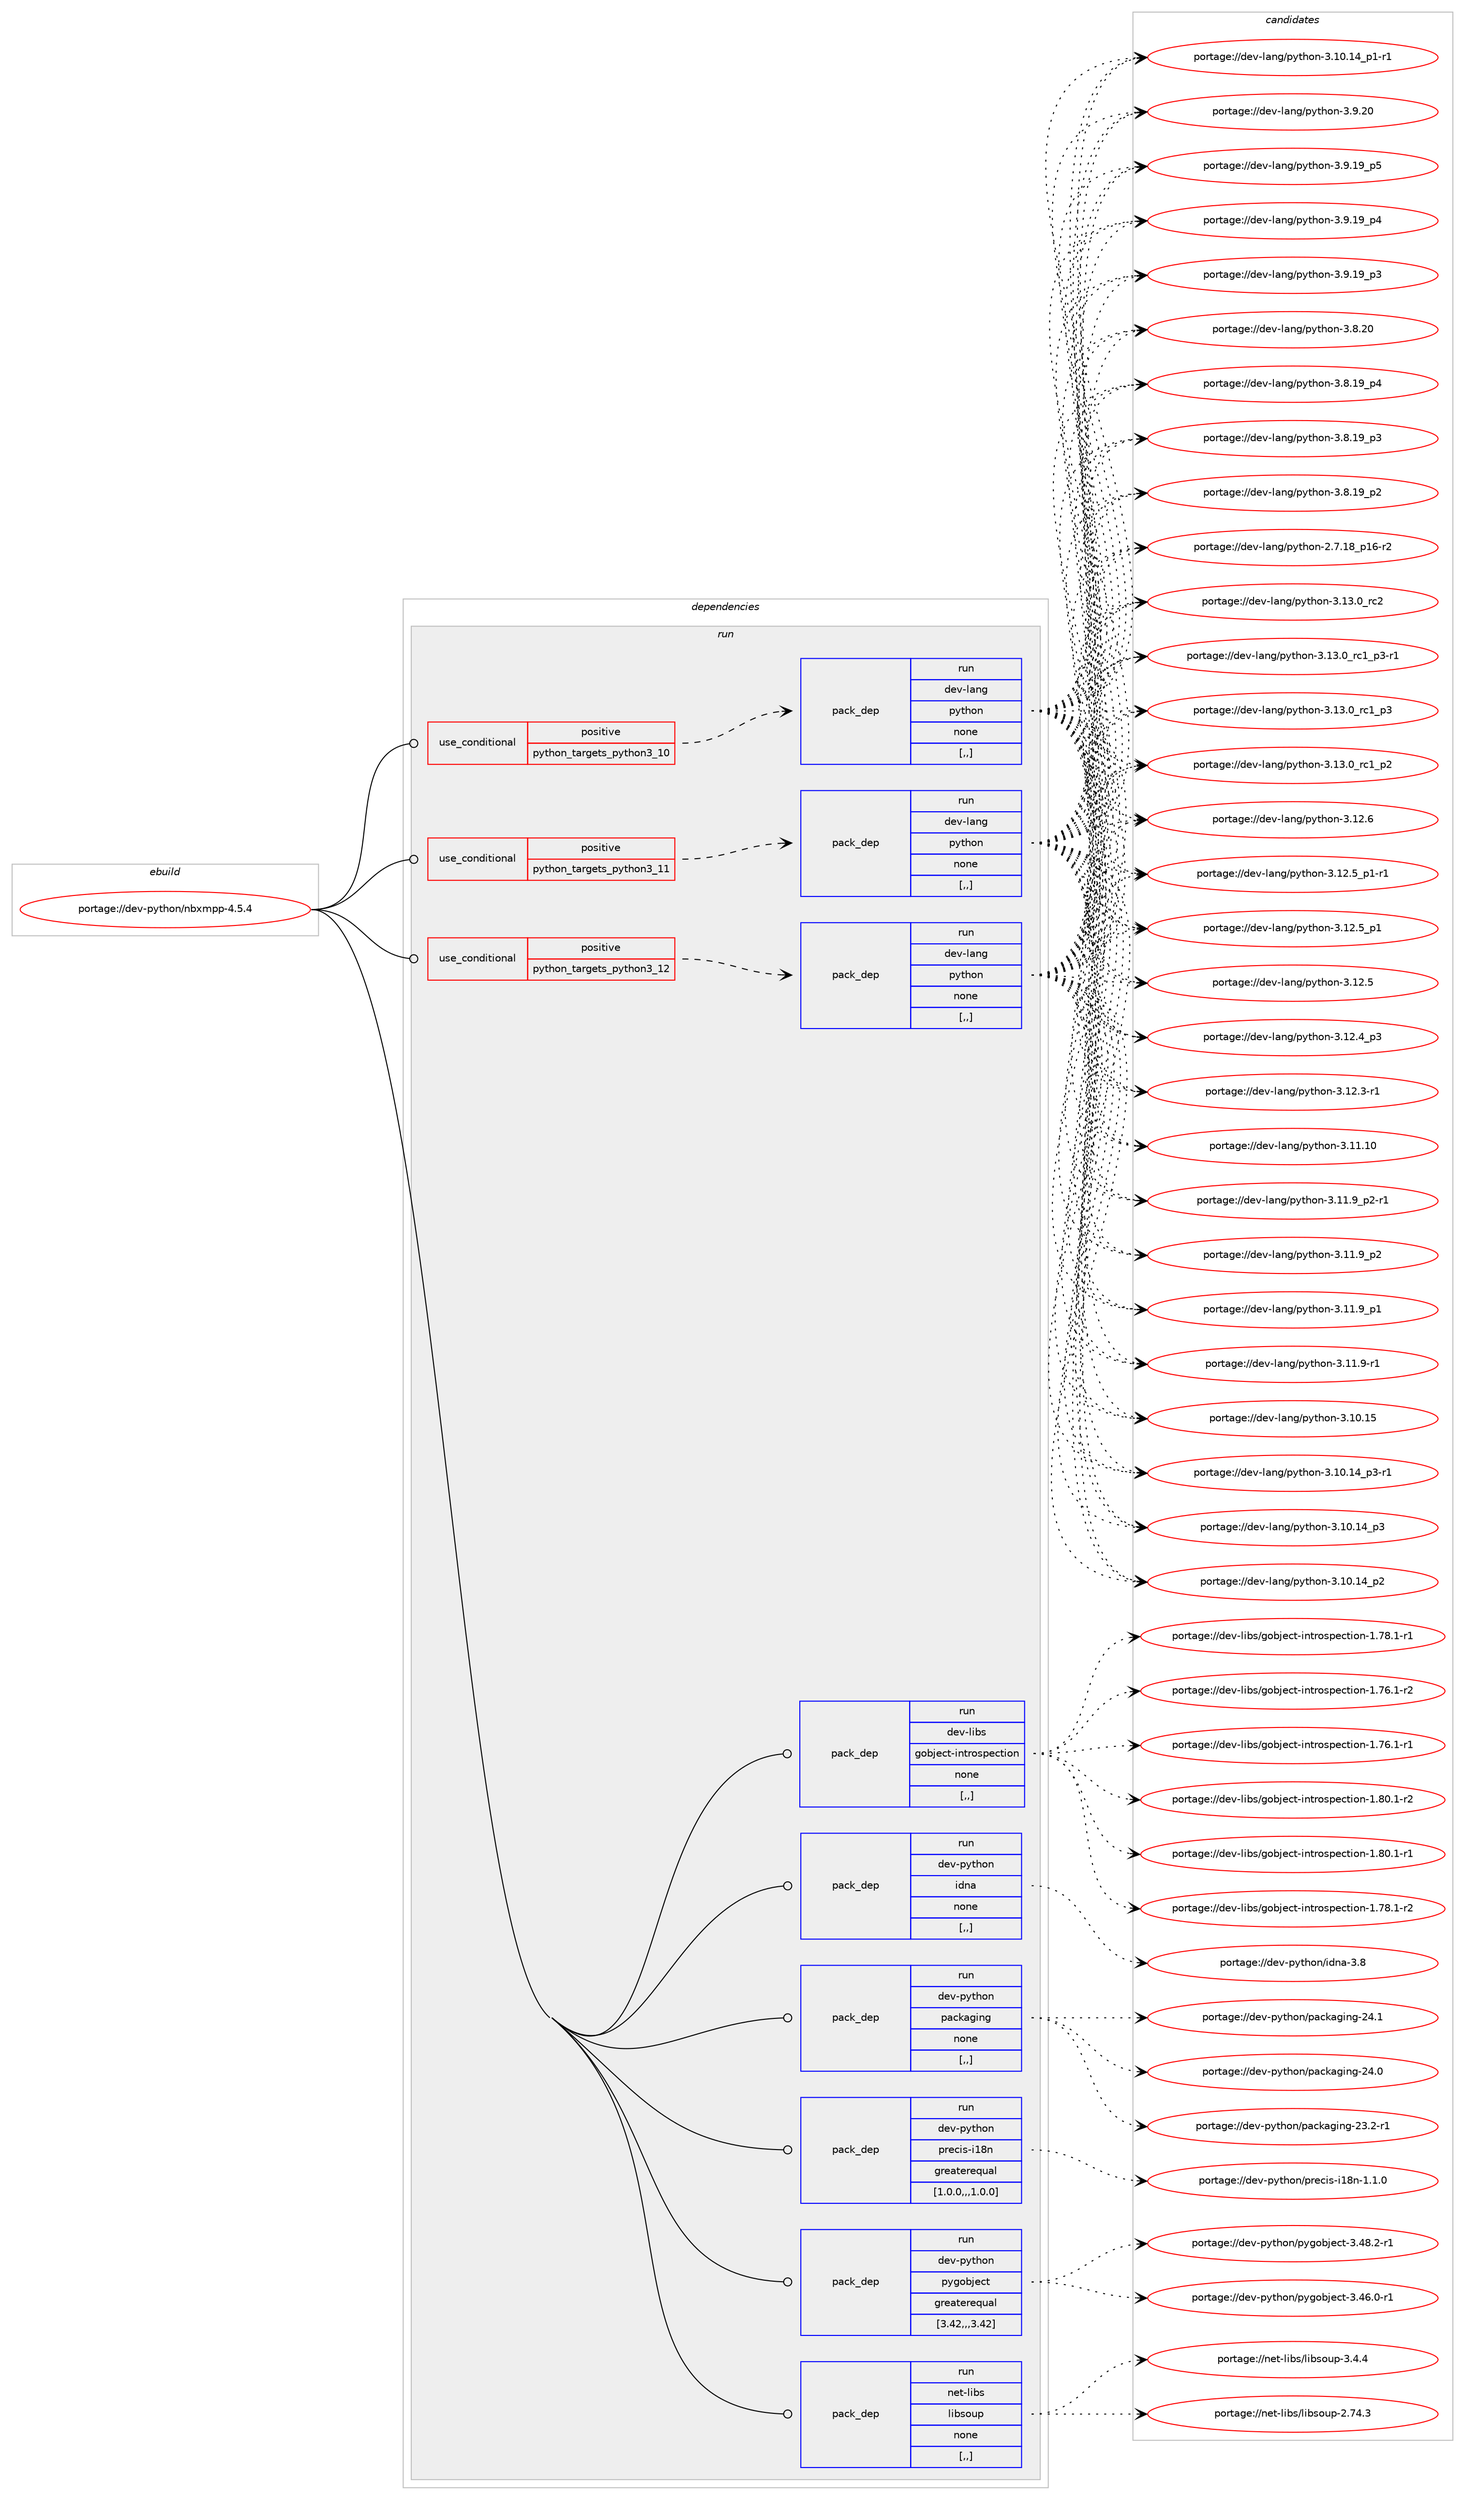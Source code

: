 digraph prolog {

# *************
# Graph options
# *************

newrank=true;
concentrate=true;
compound=true;
graph [rankdir=LR,fontname=Helvetica,fontsize=10,ranksep=1.5];#, ranksep=2.5, nodesep=0.2];
edge  [arrowhead=vee];
node  [fontname=Helvetica,fontsize=10];

# **********
# The ebuild
# **********

subgraph cluster_leftcol {
color=gray;
label=<<i>ebuild</i>>;
id [label="portage://dev-python/nbxmpp-4.5.4", color=red, width=4, href="../dev-python/nbxmpp-4.5.4.svg"];
}

# ****************
# The dependencies
# ****************

subgraph cluster_midcol {
color=gray;
label=<<i>dependencies</i>>;
subgraph cluster_compile {
fillcolor="#eeeeee";
style=filled;
label=<<i>compile</i>>;
}
subgraph cluster_compileandrun {
fillcolor="#eeeeee";
style=filled;
label=<<i>compile and run</i>>;
}
subgraph cluster_run {
fillcolor="#eeeeee";
style=filled;
label=<<i>run</i>>;
subgraph cond165601 {
dependency646954 [label=<<TABLE BORDER="0" CELLBORDER="1" CELLSPACING="0" CELLPADDING="4"><TR><TD ROWSPAN="3" CELLPADDING="10">use_conditional</TD></TR><TR><TD>positive</TD></TR><TR><TD>python_targets_python3_10</TD></TR></TABLE>>, shape=none, color=red];
subgraph pack476534 {
dependency646955 [label=<<TABLE BORDER="0" CELLBORDER="1" CELLSPACING="0" CELLPADDING="4" WIDTH="220"><TR><TD ROWSPAN="6" CELLPADDING="30">pack_dep</TD></TR><TR><TD WIDTH="110">run</TD></TR><TR><TD>dev-lang</TD></TR><TR><TD>python</TD></TR><TR><TD>none</TD></TR><TR><TD>[,,]</TD></TR></TABLE>>, shape=none, color=blue];
}
dependency646954:e -> dependency646955:w [weight=20,style="dashed",arrowhead="vee"];
}
id:e -> dependency646954:w [weight=20,style="solid",arrowhead="odot"];
subgraph cond165602 {
dependency646956 [label=<<TABLE BORDER="0" CELLBORDER="1" CELLSPACING="0" CELLPADDING="4"><TR><TD ROWSPAN="3" CELLPADDING="10">use_conditional</TD></TR><TR><TD>positive</TD></TR><TR><TD>python_targets_python3_11</TD></TR></TABLE>>, shape=none, color=red];
subgraph pack476535 {
dependency646957 [label=<<TABLE BORDER="0" CELLBORDER="1" CELLSPACING="0" CELLPADDING="4" WIDTH="220"><TR><TD ROWSPAN="6" CELLPADDING="30">pack_dep</TD></TR><TR><TD WIDTH="110">run</TD></TR><TR><TD>dev-lang</TD></TR><TR><TD>python</TD></TR><TR><TD>none</TD></TR><TR><TD>[,,]</TD></TR></TABLE>>, shape=none, color=blue];
}
dependency646956:e -> dependency646957:w [weight=20,style="dashed",arrowhead="vee"];
}
id:e -> dependency646956:w [weight=20,style="solid",arrowhead="odot"];
subgraph cond165603 {
dependency646958 [label=<<TABLE BORDER="0" CELLBORDER="1" CELLSPACING="0" CELLPADDING="4"><TR><TD ROWSPAN="3" CELLPADDING="10">use_conditional</TD></TR><TR><TD>positive</TD></TR><TR><TD>python_targets_python3_12</TD></TR></TABLE>>, shape=none, color=red];
subgraph pack476536 {
dependency646959 [label=<<TABLE BORDER="0" CELLBORDER="1" CELLSPACING="0" CELLPADDING="4" WIDTH="220"><TR><TD ROWSPAN="6" CELLPADDING="30">pack_dep</TD></TR><TR><TD WIDTH="110">run</TD></TR><TR><TD>dev-lang</TD></TR><TR><TD>python</TD></TR><TR><TD>none</TD></TR><TR><TD>[,,]</TD></TR></TABLE>>, shape=none, color=blue];
}
dependency646958:e -> dependency646959:w [weight=20,style="dashed",arrowhead="vee"];
}
id:e -> dependency646958:w [weight=20,style="solid",arrowhead="odot"];
subgraph pack476537 {
dependency646960 [label=<<TABLE BORDER="0" CELLBORDER="1" CELLSPACING="0" CELLPADDING="4" WIDTH="220"><TR><TD ROWSPAN="6" CELLPADDING="30">pack_dep</TD></TR><TR><TD WIDTH="110">run</TD></TR><TR><TD>dev-libs</TD></TR><TR><TD>gobject-introspection</TD></TR><TR><TD>none</TD></TR><TR><TD>[,,]</TD></TR></TABLE>>, shape=none, color=blue];
}
id:e -> dependency646960:w [weight=20,style="solid",arrowhead="odot"];
subgraph pack476538 {
dependency646961 [label=<<TABLE BORDER="0" CELLBORDER="1" CELLSPACING="0" CELLPADDING="4" WIDTH="220"><TR><TD ROWSPAN="6" CELLPADDING="30">pack_dep</TD></TR><TR><TD WIDTH="110">run</TD></TR><TR><TD>dev-python</TD></TR><TR><TD>idna</TD></TR><TR><TD>none</TD></TR><TR><TD>[,,]</TD></TR></TABLE>>, shape=none, color=blue];
}
id:e -> dependency646961:w [weight=20,style="solid",arrowhead="odot"];
subgraph pack476539 {
dependency646962 [label=<<TABLE BORDER="0" CELLBORDER="1" CELLSPACING="0" CELLPADDING="4" WIDTH="220"><TR><TD ROWSPAN="6" CELLPADDING="30">pack_dep</TD></TR><TR><TD WIDTH="110">run</TD></TR><TR><TD>dev-python</TD></TR><TR><TD>packaging</TD></TR><TR><TD>none</TD></TR><TR><TD>[,,]</TD></TR></TABLE>>, shape=none, color=blue];
}
id:e -> dependency646962:w [weight=20,style="solid",arrowhead="odot"];
subgraph pack476540 {
dependency646963 [label=<<TABLE BORDER="0" CELLBORDER="1" CELLSPACING="0" CELLPADDING="4" WIDTH="220"><TR><TD ROWSPAN="6" CELLPADDING="30">pack_dep</TD></TR><TR><TD WIDTH="110">run</TD></TR><TR><TD>dev-python</TD></TR><TR><TD>precis-i18n</TD></TR><TR><TD>greaterequal</TD></TR><TR><TD>[1.0.0,,,1.0.0]</TD></TR></TABLE>>, shape=none, color=blue];
}
id:e -> dependency646963:w [weight=20,style="solid",arrowhead="odot"];
subgraph pack476541 {
dependency646964 [label=<<TABLE BORDER="0" CELLBORDER="1" CELLSPACING="0" CELLPADDING="4" WIDTH="220"><TR><TD ROWSPAN="6" CELLPADDING="30">pack_dep</TD></TR><TR><TD WIDTH="110">run</TD></TR><TR><TD>dev-python</TD></TR><TR><TD>pygobject</TD></TR><TR><TD>greaterequal</TD></TR><TR><TD>[3.42,,,3.42]</TD></TR></TABLE>>, shape=none, color=blue];
}
id:e -> dependency646964:w [weight=20,style="solid",arrowhead="odot"];
subgraph pack476542 {
dependency646965 [label=<<TABLE BORDER="0" CELLBORDER="1" CELLSPACING="0" CELLPADDING="4" WIDTH="220"><TR><TD ROWSPAN="6" CELLPADDING="30">pack_dep</TD></TR><TR><TD WIDTH="110">run</TD></TR><TR><TD>net-libs</TD></TR><TR><TD>libsoup</TD></TR><TR><TD>none</TD></TR><TR><TD>[,,]</TD></TR></TABLE>>, shape=none, color=blue];
}
id:e -> dependency646965:w [weight=20,style="solid",arrowhead="odot"];
}
}

# **************
# The candidates
# **************

subgraph cluster_choices {
rank=same;
color=gray;
label=<<i>candidates</i>>;

subgraph choice476534 {
color=black;
nodesep=1;
choice10010111845108971101034711212111610411111045514649514648951149950 [label="portage://dev-lang/python-3.13.0_rc2", color=red, width=4,href="../dev-lang/python-3.13.0_rc2.svg"];
choice1001011184510897110103471121211161041111104551464951464895114994995112514511449 [label="portage://dev-lang/python-3.13.0_rc1_p3-r1", color=red, width=4,href="../dev-lang/python-3.13.0_rc1_p3-r1.svg"];
choice100101118451089711010347112121116104111110455146495146489511499499511251 [label="portage://dev-lang/python-3.13.0_rc1_p3", color=red, width=4,href="../dev-lang/python-3.13.0_rc1_p3.svg"];
choice100101118451089711010347112121116104111110455146495146489511499499511250 [label="portage://dev-lang/python-3.13.0_rc1_p2", color=red, width=4,href="../dev-lang/python-3.13.0_rc1_p2.svg"];
choice10010111845108971101034711212111610411111045514649504654 [label="portage://dev-lang/python-3.12.6", color=red, width=4,href="../dev-lang/python-3.12.6.svg"];
choice1001011184510897110103471121211161041111104551464950465395112494511449 [label="portage://dev-lang/python-3.12.5_p1-r1", color=red, width=4,href="../dev-lang/python-3.12.5_p1-r1.svg"];
choice100101118451089711010347112121116104111110455146495046539511249 [label="portage://dev-lang/python-3.12.5_p1", color=red, width=4,href="../dev-lang/python-3.12.5_p1.svg"];
choice10010111845108971101034711212111610411111045514649504653 [label="portage://dev-lang/python-3.12.5", color=red, width=4,href="../dev-lang/python-3.12.5.svg"];
choice100101118451089711010347112121116104111110455146495046529511251 [label="portage://dev-lang/python-3.12.4_p3", color=red, width=4,href="../dev-lang/python-3.12.4_p3.svg"];
choice100101118451089711010347112121116104111110455146495046514511449 [label="portage://dev-lang/python-3.12.3-r1", color=red, width=4,href="../dev-lang/python-3.12.3-r1.svg"];
choice1001011184510897110103471121211161041111104551464949464948 [label="portage://dev-lang/python-3.11.10", color=red, width=4,href="../dev-lang/python-3.11.10.svg"];
choice1001011184510897110103471121211161041111104551464949465795112504511449 [label="portage://dev-lang/python-3.11.9_p2-r1", color=red, width=4,href="../dev-lang/python-3.11.9_p2-r1.svg"];
choice100101118451089711010347112121116104111110455146494946579511250 [label="portage://dev-lang/python-3.11.9_p2", color=red, width=4,href="../dev-lang/python-3.11.9_p2.svg"];
choice100101118451089711010347112121116104111110455146494946579511249 [label="portage://dev-lang/python-3.11.9_p1", color=red, width=4,href="../dev-lang/python-3.11.9_p1.svg"];
choice100101118451089711010347112121116104111110455146494946574511449 [label="portage://dev-lang/python-3.11.9-r1", color=red, width=4,href="../dev-lang/python-3.11.9-r1.svg"];
choice1001011184510897110103471121211161041111104551464948464953 [label="portage://dev-lang/python-3.10.15", color=red, width=4,href="../dev-lang/python-3.10.15.svg"];
choice100101118451089711010347112121116104111110455146494846495295112514511449 [label="portage://dev-lang/python-3.10.14_p3-r1", color=red, width=4,href="../dev-lang/python-3.10.14_p3-r1.svg"];
choice10010111845108971101034711212111610411111045514649484649529511251 [label="portage://dev-lang/python-3.10.14_p3", color=red, width=4,href="../dev-lang/python-3.10.14_p3.svg"];
choice10010111845108971101034711212111610411111045514649484649529511250 [label="portage://dev-lang/python-3.10.14_p2", color=red, width=4,href="../dev-lang/python-3.10.14_p2.svg"];
choice100101118451089711010347112121116104111110455146494846495295112494511449 [label="portage://dev-lang/python-3.10.14_p1-r1", color=red, width=4,href="../dev-lang/python-3.10.14_p1-r1.svg"];
choice10010111845108971101034711212111610411111045514657465048 [label="portage://dev-lang/python-3.9.20", color=red, width=4,href="../dev-lang/python-3.9.20.svg"];
choice100101118451089711010347112121116104111110455146574649579511253 [label="portage://dev-lang/python-3.9.19_p5", color=red, width=4,href="../dev-lang/python-3.9.19_p5.svg"];
choice100101118451089711010347112121116104111110455146574649579511252 [label="portage://dev-lang/python-3.9.19_p4", color=red, width=4,href="../dev-lang/python-3.9.19_p4.svg"];
choice100101118451089711010347112121116104111110455146574649579511251 [label="portage://dev-lang/python-3.9.19_p3", color=red, width=4,href="../dev-lang/python-3.9.19_p3.svg"];
choice10010111845108971101034711212111610411111045514656465048 [label="portage://dev-lang/python-3.8.20", color=red, width=4,href="../dev-lang/python-3.8.20.svg"];
choice100101118451089711010347112121116104111110455146564649579511252 [label="portage://dev-lang/python-3.8.19_p4", color=red, width=4,href="../dev-lang/python-3.8.19_p4.svg"];
choice100101118451089711010347112121116104111110455146564649579511251 [label="portage://dev-lang/python-3.8.19_p3", color=red, width=4,href="../dev-lang/python-3.8.19_p3.svg"];
choice100101118451089711010347112121116104111110455146564649579511250 [label="portage://dev-lang/python-3.8.19_p2", color=red, width=4,href="../dev-lang/python-3.8.19_p2.svg"];
choice100101118451089711010347112121116104111110455046554649569511249544511450 [label="portage://dev-lang/python-2.7.18_p16-r2", color=red, width=4,href="../dev-lang/python-2.7.18_p16-r2.svg"];
dependency646955:e -> choice10010111845108971101034711212111610411111045514649514648951149950:w [style=dotted,weight="100"];
dependency646955:e -> choice1001011184510897110103471121211161041111104551464951464895114994995112514511449:w [style=dotted,weight="100"];
dependency646955:e -> choice100101118451089711010347112121116104111110455146495146489511499499511251:w [style=dotted,weight="100"];
dependency646955:e -> choice100101118451089711010347112121116104111110455146495146489511499499511250:w [style=dotted,weight="100"];
dependency646955:e -> choice10010111845108971101034711212111610411111045514649504654:w [style=dotted,weight="100"];
dependency646955:e -> choice1001011184510897110103471121211161041111104551464950465395112494511449:w [style=dotted,weight="100"];
dependency646955:e -> choice100101118451089711010347112121116104111110455146495046539511249:w [style=dotted,weight="100"];
dependency646955:e -> choice10010111845108971101034711212111610411111045514649504653:w [style=dotted,weight="100"];
dependency646955:e -> choice100101118451089711010347112121116104111110455146495046529511251:w [style=dotted,weight="100"];
dependency646955:e -> choice100101118451089711010347112121116104111110455146495046514511449:w [style=dotted,weight="100"];
dependency646955:e -> choice1001011184510897110103471121211161041111104551464949464948:w [style=dotted,weight="100"];
dependency646955:e -> choice1001011184510897110103471121211161041111104551464949465795112504511449:w [style=dotted,weight="100"];
dependency646955:e -> choice100101118451089711010347112121116104111110455146494946579511250:w [style=dotted,weight="100"];
dependency646955:e -> choice100101118451089711010347112121116104111110455146494946579511249:w [style=dotted,weight="100"];
dependency646955:e -> choice100101118451089711010347112121116104111110455146494946574511449:w [style=dotted,weight="100"];
dependency646955:e -> choice1001011184510897110103471121211161041111104551464948464953:w [style=dotted,weight="100"];
dependency646955:e -> choice100101118451089711010347112121116104111110455146494846495295112514511449:w [style=dotted,weight="100"];
dependency646955:e -> choice10010111845108971101034711212111610411111045514649484649529511251:w [style=dotted,weight="100"];
dependency646955:e -> choice10010111845108971101034711212111610411111045514649484649529511250:w [style=dotted,weight="100"];
dependency646955:e -> choice100101118451089711010347112121116104111110455146494846495295112494511449:w [style=dotted,weight="100"];
dependency646955:e -> choice10010111845108971101034711212111610411111045514657465048:w [style=dotted,weight="100"];
dependency646955:e -> choice100101118451089711010347112121116104111110455146574649579511253:w [style=dotted,weight="100"];
dependency646955:e -> choice100101118451089711010347112121116104111110455146574649579511252:w [style=dotted,weight="100"];
dependency646955:e -> choice100101118451089711010347112121116104111110455146574649579511251:w [style=dotted,weight="100"];
dependency646955:e -> choice10010111845108971101034711212111610411111045514656465048:w [style=dotted,weight="100"];
dependency646955:e -> choice100101118451089711010347112121116104111110455146564649579511252:w [style=dotted,weight="100"];
dependency646955:e -> choice100101118451089711010347112121116104111110455146564649579511251:w [style=dotted,weight="100"];
dependency646955:e -> choice100101118451089711010347112121116104111110455146564649579511250:w [style=dotted,weight="100"];
dependency646955:e -> choice100101118451089711010347112121116104111110455046554649569511249544511450:w [style=dotted,weight="100"];
}
subgraph choice476535 {
color=black;
nodesep=1;
choice10010111845108971101034711212111610411111045514649514648951149950 [label="portage://dev-lang/python-3.13.0_rc2", color=red, width=4,href="../dev-lang/python-3.13.0_rc2.svg"];
choice1001011184510897110103471121211161041111104551464951464895114994995112514511449 [label="portage://dev-lang/python-3.13.0_rc1_p3-r1", color=red, width=4,href="../dev-lang/python-3.13.0_rc1_p3-r1.svg"];
choice100101118451089711010347112121116104111110455146495146489511499499511251 [label="portage://dev-lang/python-3.13.0_rc1_p3", color=red, width=4,href="../dev-lang/python-3.13.0_rc1_p3.svg"];
choice100101118451089711010347112121116104111110455146495146489511499499511250 [label="portage://dev-lang/python-3.13.0_rc1_p2", color=red, width=4,href="../dev-lang/python-3.13.0_rc1_p2.svg"];
choice10010111845108971101034711212111610411111045514649504654 [label="portage://dev-lang/python-3.12.6", color=red, width=4,href="../dev-lang/python-3.12.6.svg"];
choice1001011184510897110103471121211161041111104551464950465395112494511449 [label="portage://dev-lang/python-3.12.5_p1-r1", color=red, width=4,href="../dev-lang/python-3.12.5_p1-r1.svg"];
choice100101118451089711010347112121116104111110455146495046539511249 [label="portage://dev-lang/python-3.12.5_p1", color=red, width=4,href="../dev-lang/python-3.12.5_p1.svg"];
choice10010111845108971101034711212111610411111045514649504653 [label="portage://dev-lang/python-3.12.5", color=red, width=4,href="../dev-lang/python-3.12.5.svg"];
choice100101118451089711010347112121116104111110455146495046529511251 [label="portage://dev-lang/python-3.12.4_p3", color=red, width=4,href="../dev-lang/python-3.12.4_p3.svg"];
choice100101118451089711010347112121116104111110455146495046514511449 [label="portage://dev-lang/python-3.12.3-r1", color=red, width=4,href="../dev-lang/python-3.12.3-r1.svg"];
choice1001011184510897110103471121211161041111104551464949464948 [label="portage://dev-lang/python-3.11.10", color=red, width=4,href="../dev-lang/python-3.11.10.svg"];
choice1001011184510897110103471121211161041111104551464949465795112504511449 [label="portage://dev-lang/python-3.11.9_p2-r1", color=red, width=4,href="../dev-lang/python-3.11.9_p2-r1.svg"];
choice100101118451089711010347112121116104111110455146494946579511250 [label="portage://dev-lang/python-3.11.9_p2", color=red, width=4,href="../dev-lang/python-3.11.9_p2.svg"];
choice100101118451089711010347112121116104111110455146494946579511249 [label="portage://dev-lang/python-3.11.9_p1", color=red, width=4,href="../dev-lang/python-3.11.9_p1.svg"];
choice100101118451089711010347112121116104111110455146494946574511449 [label="portage://dev-lang/python-3.11.9-r1", color=red, width=4,href="../dev-lang/python-3.11.9-r1.svg"];
choice1001011184510897110103471121211161041111104551464948464953 [label="portage://dev-lang/python-3.10.15", color=red, width=4,href="../dev-lang/python-3.10.15.svg"];
choice100101118451089711010347112121116104111110455146494846495295112514511449 [label="portage://dev-lang/python-3.10.14_p3-r1", color=red, width=4,href="../dev-lang/python-3.10.14_p3-r1.svg"];
choice10010111845108971101034711212111610411111045514649484649529511251 [label="portage://dev-lang/python-3.10.14_p3", color=red, width=4,href="../dev-lang/python-3.10.14_p3.svg"];
choice10010111845108971101034711212111610411111045514649484649529511250 [label="portage://dev-lang/python-3.10.14_p2", color=red, width=4,href="../dev-lang/python-3.10.14_p2.svg"];
choice100101118451089711010347112121116104111110455146494846495295112494511449 [label="portage://dev-lang/python-3.10.14_p1-r1", color=red, width=4,href="../dev-lang/python-3.10.14_p1-r1.svg"];
choice10010111845108971101034711212111610411111045514657465048 [label="portage://dev-lang/python-3.9.20", color=red, width=4,href="../dev-lang/python-3.9.20.svg"];
choice100101118451089711010347112121116104111110455146574649579511253 [label="portage://dev-lang/python-3.9.19_p5", color=red, width=4,href="../dev-lang/python-3.9.19_p5.svg"];
choice100101118451089711010347112121116104111110455146574649579511252 [label="portage://dev-lang/python-3.9.19_p4", color=red, width=4,href="../dev-lang/python-3.9.19_p4.svg"];
choice100101118451089711010347112121116104111110455146574649579511251 [label="portage://dev-lang/python-3.9.19_p3", color=red, width=4,href="../dev-lang/python-3.9.19_p3.svg"];
choice10010111845108971101034711212111610411111045514656465048 [label="portage://dev-lang/python-3.8.20", color=red, width=4,href="../dev-lang/python-3.8.20.svg"];
choice100101118451089711010347112121116104111110455146564649579511252 [label="portage://dev-lang/python-3.8.19_p4", color=red, width=4,href="../dev-lang/python-3.8.19_p4.svg"];
choice100101118451089711010347112121116104111110455146564649579511251 [label="portage://dev-lang/python-3.8.19_p3", color=red, width=4,href="../dev-lang/python-3.8.19_p3.svg"];
choice100101118451089711010347112121116104111110455146564649579511250 [label="portage://dev-lang/python-3.8.19_p2", color=red, width=4,href="../dev-lang/python-3.8.19_p2.svg"];
choice100101118451089711010347112121116104111110455046554649569511249544511450 [label="portage://dev-lang/python-2.7.18_p16-r2", color=red, width=4,href="../dev-lang/python-2.7.18_p16-r2.svg"];
dependency646957:e -> choice10010111845108971101034711212111610411111045514649514648951149950:w [style=dotted,weight="100"];
dependency646957:e -> choice1001011184510897110103471121211161041111104551464951464895114994995112514511449:w [style=dotted,weight="100"];
dependency646957:e -> choice100101118451089711010347112121116104111110455146495146489511499499511251:w [style=dotted,weight="100"];
dependency646957:e -> choice100101118451089711010347112121116104111110455146495146489511499499511250:w [style=dotted,weight="100"];
dependency646957:e -> choice10010111845108971101034711212111610411111045514649504654:w [style=dotted,weight="100"];
dependency646957:e -> choice1001011184510897110103471121211161041111104551464950465395112494511449:w [style=dotted,weight="100"];
dependency646957:e -> choice100101118451089711010347112121116104111110455146495046539511249:w [style=dotted,weight="100"];
dependency646957:e -> choice10010111845108971101034711212111610411111045514649504653:w [style=dotted,weight="100"];
dependency646957:e -> choice100101118451089711010347112121116104111110455146495046529511251:w [style=dotted,weight="100"];
dependency646957:e -> choice100101118451089711010347112121116104111110455146495046514511449:w [style=dotted,weight="100"];
dependency646957:e -> choice1001011184510897110103471121211161041111104551464949464948:w [style=dotted,weight="100"];
dependency646957:e -> choice1001011184510897110103471121211161041111104551464949465795112504511449:w [style=dotted,weight="100"];
dependency646957:e -> choice100101118451089711010347112121116104111110455146494946579511250:w [style=dotted,weight="100"];
dependency646957:e -> choice100101118451089711010347112121116104111110455146494946579511249:w [style=dotted,weight="100"];
dependency646957:e -> choice100101118451089711010347112121116104111110455146494946574511449:w [style=dotted,weight="100"];
dependency646957:e -> choice1001011184510897110103471121211161041111104551464948464953:w [style=dotted,weight="100"];
dependency646957:e -> choice100101118451089711010347112121116104111110455146494846495295112514511449:w [style=dotted,weight="100"];
dependency646957:e -> choice10010111845108971101034711212111610411111045514649484649529511251:w [style=dotted,weight="100"];
dependency646957:e -> choice10010111845108971101034711212111610411111045514649484649529511250:w [style=dotted,weight="100"];
dependency646957:e -> choice100101118451089711010347112121116104111110455146494846495295112494511449:w [style=dotted,weight="100"];
dependency646957:e -> choice10010111845108971101034711212111610411111045514657465048:w [style=dotted,weight="100"];
dependency646957:e -> choice100101118451089711010347112121116104111110455146574649579511253:w [style=dotted,weight="100"];
dependency646957:e -> choice100101118451089711010347112121116104111110455146574649579511252:w [style=dotted,weight="100"];
dependency646957:e -> choice100101118451089711010347112121116104111110455146574649579511251:w [style=dotted,weight="100"];
dependency646957:e -> choice10010111845108971101034711212111610411111045514656465048:w [style=dotted,weight="100"];
dependency646957:e -> choice100101118451089711010347112121116104111110455146564649579511252:w [style=dotted,weight="100"];
dependency646957:e -> choice100101118451089711010347112121116104111110455146564649579511251:w [style=dotted,weight="100"];
dependency646957:e -> choice100101118451089711010347112121116104111110455146564649579511250:w [style=dotted,weight="100"];
dependency646957:e -> choice100101118451089711010347112121116104111110455046554649569511249544511450:w [style=dotted,weight="100"];
}
subgraph choice476536 {
color=black;
nodesep=1;
choice10010111845108971101034711212111610411111045514649514648951149950 [label="portage://dev-lang/python-3.13.0_rc2", color=red, width=4,href="../dev-lang/python-3.13.0_rc2.svg"];
choice1001011184510897110103471121211161041111104551464951464895114994995112514511449 [label="portage://dev-lang/python-3.13.0_rc1_p3-r1", color=red, width=4,href="../dev-lang/python-3.13.0_rc1_p3-r1.svg"];
choice100101118451089711010347112121116104111110455146495146489511499499511251 [label="portage://dev-lang/python-3.13.0_rc1_p3", color=red, width=4,href="../dev-lang/python-3.13.0_rc1_p3.svg"];
choice100101118451089711010347112121116104111110455146495146489511499499511250 [label="portage://dev-lang/python-3.13.0_rc1_p2", color=red, width=4,href="../dev-lang/python-3.13.0_rc1_p2.svg"];
choice10010111845108971101034711212111610411111045514649504654 [label="portage://dev-lang/python-3.12.6", color=red, width=4,href="../dev-lang/python-3.12.6.svg"];
choice1001011184510897110103471121211161041111104551464950465395112494511449 [label="portage://dev-lang/python-3.12.5_p1-r1", color=red, width=4,href="../dev-lang/python-3.12.5_p1-r1.svg"];
choice100101118451089711010347112121116104111110455146495046539511249 [label="portage://dev-lang/python-3.12.5_p1", color=red, width=4,href="../dev-lang/python-3.12.5_p1.svg"];
choice10010111845108971101034711212111610411111045514649504653 [label="portage://dev-lang/python-3.12.5", color=red, width=4,href="../dev-lang/python-3.12.5.svg"];
choice100101118451089711010347112121116104111110455146495046529511251 [label="portage://dev-lang/python-3.12.4_p3", color=red, width=4,href="../dev-lang/python-3.12.4_p3.svg"];
choice100101118451089711010347112121116104111110455146495046514511449 [label="portage://dev-lang/python-3.12.3-r1", color=red, width=4,href="../dev-lang/python-3.12.3-r1.svg"];
choice1001011184510897110103471121211161041111104551464949464948 [label="portage://dev-lang/python-3.11.10", color=red, width=4,href="../dev-lang/python-3.11.10.svg"];
choice1001011184510897110103471121211161041111104551464949465795112504511449 [label="portage://dev-lang/python-3.11.9_p2-r1", color=red, width=4,href="../dev-lang/python-3.11.9_p2-r1.svg"];
choice100101118451089711010347112121116104111110455146494946579511250 [label="portage://dev-lang/python-3.11.9_p2", color=red, width=4,href="../dev-lang/python-3.11.9_p2.svg"];
choice100101118451089711010347112121116104111110455146494946579511249 [label="portage://dev-lang/python-3.11.9_p1", color=red, width=4,href="../dev-lang/python-3.11.9_p1.svg"];
choice100101118451089711010347112121116104111110455146494946574511449 [label="portage://dev-lang/python-3.11.9-r1", color=red, width=4,href="../dev-lang/python-3.11.9-r1.svg"];
choice1001011184510897110103471121211161041111104551464948464953 [label="portage://dev-lang/python-3.10.15", color=red, width=4,href="../dev-lang/python-3.10.15.svg"];
choice100101118451089711010347112121116104111110455146494846495295112514511449 [label="portage://dev-lang/python-3.10.14_p3-r1", color=red, width=4,href="../dev-lang/python-3.10.14_p3-r1.svg"];
choice10010111845108971101034711212111610411111045514649484649529511251 [label="portage://dev-lang/python-3.10.14_p3", color=red, width=4,href="../dev-lang/python-3.10.14_p3.svg"];
choice10010111845108971101034711212111610411111045514649484649529511250 [label="portage://dev-lang/python-3.10.14_p2", color=red, width=4,href="../dev-lang/python-3.10.14_p2.svg"];
choice100101118451089711010347112121116104111110455146494846495295112494511449 [label="portage://dev-lang/python-3.10.14_p1-r1", color=red, width=4,href="../dev-lang/python-3.10.14_p1-r1.svg"];
choice10010111845108971101034711212111610411111045514657465048 [label="portage://dev-lang/python-3.9.20", color=red, width=4,href="../dev-lang/python-3.9.20.svg"];
choice100101118451089711010347112121116104111110455146574649579511253 [label="portage://dev-lang/python-3.9.19_p5", color=red, width=4,href="../dev-lang/python-3.9.19_p5.svg"];
choice100101118451089711010347112121116104111110455146574649579511252 [label="portage://dev-lang/python-3.9.19_p4", color=red, width=4,href="../dev-lang/python-3.9.19_p4.svg"];
choice100101118451089711010347112121116104111110455146574649579511251 [label="portage://dev-lang/python-3.9.19_p3", color=red, width=4,href="../dev-lang/python-3.9.19_p3.svg"];
choice10010111845108971101034711212111610411111045514656465048 [label="portage://dev-lang/python-3.8.20", color=red, width=4,href="../dev-lang/python-3.8.20.svg"];
choice100101118451089711010347112121116104111110455146564649579511252 [label="portage://dev-lang/python-3.8.19_p4", color=red, width=4,href="../dev-lang/python-3.8.19_p4.svg"];
choice100101118451089711010347112121116104111110455146564649579511251 [label="portage://dev-lang/python-3.8.19_p3", color=red, width=4,href="../dev-lang/python-3.8.19_p3.svg"];
choice100101118451089711010347112121116104111110455146564649579511250 [label="portage://dev-lang/python-3.8.19_p2", color=red, width=4,href="../dev-lang/python-3.8.19_p2.svg"];
choice100101118451089711010347112121116104111110455046554649569511249544511450 [label="portage://dev-lang/python-2.7.18_p16-r2", color=red, width=4,href="../dev-lang/python-2.7.18_p16-r2.svg"];
dependency646959:e -> choice10010111845108971101034711212111610411111045514649514648951149950:w [style=dotted,weight="100"];
dependency646959:e -> choice1001011184510897110103471121211161041111104551464951464895114994995112514511449:w [style=dotted,weight="100"];
dependency646959:e -> choice100101118451089711010347112121116104111110455146495146489511499499511251:w [style=dotted,weight="100"];
dependency646959:e -> choice100101118451089711010347112121116104111110455146495146489511499499511250:w [style=dotted,weight="100"];
dependency646959:e -> choice10010111845108971101034711212111610411111045514649504654:w [style=dotted,weight="100"];
dependency646959:e -> choice1001011184510897110103471121211161041111104551464950465395112494511449:w [style=dotted,weight="100"];
dependency646959:e -> choice100101118451089711010347112121116104111110455146495046539511249:w [style=dotted,weight="100"];
dependency646959:e -> choice10010111845108971101034711212111610411111045514649504653:w [style=dotted,weight="100"];
dependency646959:e -> choice100101118451089711010347112121116104111110455146495046529511251:w [style=dotted,weight="100"];
dependency646959:e -> choice100101118451089711010347112121116104111110455146495046514511449:w [style=dotted,weight="100"];
dependency646959:e -> choice1001011184510897110103471121211161041111104551464949464948:w [style=dotted,weight="100"];
dependency646959:e -> choice1001011184510897110103471121211161041111104551464949465795112504511449:w [style=dotted,weight="100"];
dependency646959:e -> choice100101118451089711010347112121116104111110455146494946579511250:w [style=dotted,weight="100"];
dependency646959:e -> choice100101118451089711010347112121116104111110455146494946579511249:w [style=dotted,weight="100"];
dependency646959:e -> choice100101118451089711010347112121116104111110455146494946574511449:w [style=dotted,weight="100"];
dependency646959:e -> choice1001011184510897110103471121211161041111104551464948464953:w [style=dotted,weight="100"];
dependency646959:e -> choice100101118451089711010347112121116104111110455146494846495295112514511449:w [style=dotted,weight="100"];
dependency646959:e -> choice10010111845108971101034711212111610411111045514649484649529511251:w [style=dotted,weight="100"];
dependency646959:e -> choice10010111845108971101034711212111610411111045514649484649529511250:w [style=dotted,weight="100"];
dependency646959:e -> choice100101118451089711010347112121116104111110455146494846495295112494511449:w [style=dotted,weight="100"];
dependency646959:e -> choice10010111845108971101034711212111610411111045514657465048:w [style=dotted,weight="100"];
dependency646959:e -> choice100101118451089711010347112121116104111110455146574649579511253:w [style=dotted,weight="100"];
dependency646959:e -> choice100101118451089711010347112121116104111110455146574649579511252:w [style=dotted,weight="100"];
dependency646959:e -> choice100101118451089711010347112121116104111110455146574649579511251:w [style=dotted,weight="100"];
dependency646959:e -> choice10010111845108971101034711212111610411111045514656465048:w [style=dotted,weight="100"];
dependency646959:e -> choice100101118451089711010347112121116104111110455146564649579511252:w [style=dotted,weight="100"];
dependency646959:e -> choice100101118451089711010347112121116104111110455146564649579511251:w [style=dotted,weight="100"];
dependency646959:e -> choice100101118451089711010347112121116104111110455146564649579511250:w [style=dotted,weight="100"];
dependency646959:e -> choice100101118451089711010347112121116104111110455046554649569511249544511450:w [style=dotted,weight="100"];
}
subgraph choice476537 {
color=black;
nodesep=1;
choice10010111845108105981154710311198106101991164510511011611411111511210199116105111110454946564846494511450 [label="portage://dev-libs/gobject-introspection-1.80.1-r2", color=red, width=4,href="../dev-libs/gobject-introspection-1.80.1-r2.svg"];
choice10010111845108105981154710311198106101991164510511011611411111511210199116105111110454946564846494511449 [label="portage://dev-libs/gobject-introspection-1.80.1-r1", color=red, width=4,href="../dev-libs/gobject-introspection-1.80.1-r1.svg"];
choice10010111845108105981154710311198106101991164510511011611411111511210199116105111110454946555646494511450 [label="portage://dev-libs/gobject-introspection-1.78.1-r2", color=red, width=4,href="../dev-libs/gobject-introspection-1.78.1-r2.svg"];
choice10010111845108105981154710311198106101991164510511011611411111511210199116105111110454946555646494511449 [label="portage://dev-libs/gobject-introspection-1.78.1-r1", color=red, width=4,href="../dev-libs/gobject-introspection-1.78.1-r1.svg"];
choice10010111845108105981154710311198106101991164510511011611411111511210199116105111110454946555446494511450 [label="portage://dev-libs/gobject-introspection-1.76.1-r2", color=red, width=4,href="../dev-libs/gobject-introspection-1.76.1-r2.svg"];
choice10010111845108105981154710311198106101991164510511011611411111511210199116105111110454946555446494511449 [label="portage://dev-libs/gobject-introspection-1.76.1-r1", color=red, width=4,href="../dev-libs/gobject-introspection-1.76.1-r1.svg"];
dependency646960:e -> choice10010111845108105981154710311198106101991164510511011611411111511210199116105111110454946564846494511450:w [style=dotted,weight="100"];
dependency646960:e -> choice10010111845108105981154710311198106101991164510511011611411111511210199116105111110454946564846494511449:w [style=dotted,weight="100"];
dependency646960:e -> choice10010111845108105981154710311198106101991164510511011611411111511210199116105111110454946555646494511450:w [style=dotted,weight="100"];
dependency646960:e -> choice10010111845108105981154710311198106101991164510511011611411111511210199116105111110454946555646494511449:w [style=dotted,weight="100"];
dependency646960:e -> choice10010111845108105981154710311198106101991164510511011611411111511210199116105111110454946555446494511450:w [style=dotted,weight="100"];
dependency646960:e -> choice10010111845108105981154710311198106101991164510511011611411111511210199116105111110454946555446494511449:w [style=dotted,weight="100"];
}
subgraph choice476538 {
color=black;
nodesep=1;
choice10010111845112121116104111110471051001109745514656 [label="portage://dev-python/idna-3.8", color=red, width=4,href="../dev-python/idna-3.8.svg"];
dependency646961:e -> choice10010111845112121116104111110471051001109745514656:w [style=dotted,weight="100"];
}
subgraph choice476539 {
color=black;
nodesep=1;
choice10010111845112121116104111110471129799107971031051101034550524649 [label="portage://dev-python/packaging-24.1", color=red, width=4,href="../dev-python/packaging-24.1.svg"];
choice10010111845112121116104111110471129799107971031051101034550524648 [label="portage://dev-python/packaging-24.0", color=red, width=4,href="../dev-python/packaging-24.0.svg"];
choice100101118451121211161041111104711297991079710310511010345505146504511449 [label="portage://dev-python/packaging-23.2-r1", color=red, width=4,href="../dev-python/packaging-23.2-r1.svg"];
dependency646962:e -> choice10010111845112121116104111110471129799107971031051101034550524649:w [style=dotted,weight="100"];
dependency646962:e -> choice10010111845112121116104111110471129799107971031051101034550524648:w [style=dotted,weight="100"];
dependency646962:e -> choice100101118451121211161041111104711297991079710310511010345505146504511449:w [style=dotted,weight="100"];
}
subgraph choice476540 {
color=black;
nodesep=1;
choice100101118451121211161041111104711211410199105115451054956110454946494648 [label="portage://dev-python/precis-i18n-1.1.0", color=red, width=4,href="../dev-python/precis-i18n-1.1.0.svg"];
dependency646963:e -> choice100101118451121211161041111104711211410199105115451054956110454946494648:w [style=dotted,weight="100"];
}
subgraph choice476541 {
color=black;
nodesep=1;
choice10010111845112121116104111110471121211031119810610199116455146525646504511449 [label="portage://dev-python/pygobject-3.48.2-r1", color=red, width=4,href="../dev-python/pygobject-3.48.2-r1.svg"];
choice10010111845112121116104111110471121211031119810610199116455146525446484511449 [label="portage://dev-python/pygobject-3.46.0-r1", color=red, width=4,href="../dev-python/pygobject-3.46.0-r1.svg"];
dependency646964:e -> choice10010111845112121116104111110471121211031119810610199116455146525646504511449:w [style=dotted,weight="100"];
dependency646964:e -> choice10010111845112121116104111110471121211031119810610199116455146525446484511449:w [style=dotted,weight="100"];
}
subgraph choice476542 {
color=black;
nodesep=1;
choice11010111645108105981154710810598115111117112455146524652 [label="portage://net-libs/libsoup-3.4.4", color=red, width=4,href="../net-libs/libsoup-3.4.4.svg"];
choice1101011164510810598115471081059811511111711245504655524651 [label="portage://net-libs/libsoup-2.74.3", color=red, width=4,href="../net-libs/libsoup-2.74.3.svg"];
dependency646965:e -> choice11010111645108105981154710810598115111117112455146524652:w [style=dotted,weight="100"];
dependency646965:e -> choice1101011164510810598115471081059811511111711245504655524651:w [style=dotted,weight="100"];
}
}

}

